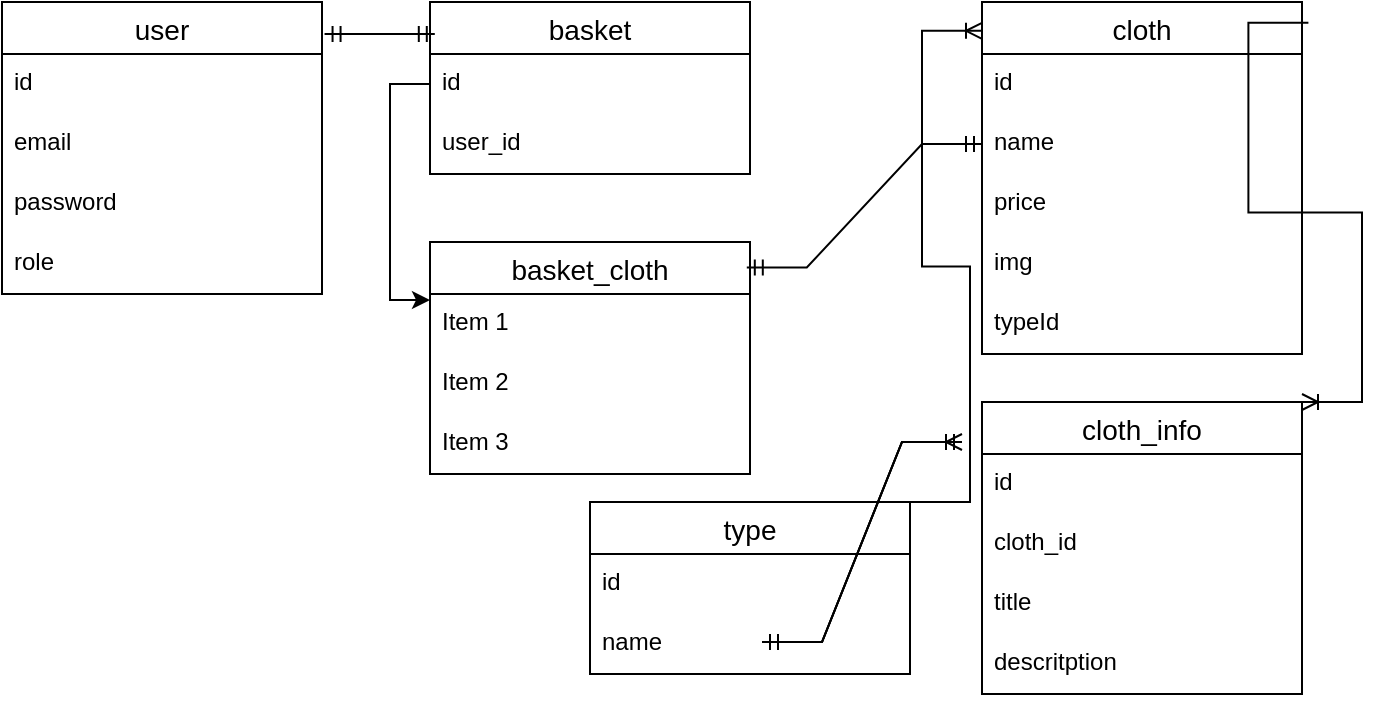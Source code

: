 <mxfile version="23.1.2" type="device">
  <diagram name="Страница — 1" id="X4U9_nWrPyfYsyIS-AxJ">
    <mxGraphModel dx="1050" dy="543" grid="1" gridSize="10" guides="1" tooltips="1" connect="1" arrows="1" fold="1" page="1" pageScale="1" pageWidth="827" pageHeight="1169" math="0" shadow="0">
      <root>
        <mxCell id="0" />
        <mxCell id="1" parent="0" />
        <mxCell id="NJrpVUTP866JMXt7_X-H-19" value="user" style="swimlane;fontStyle=0;childLayout=stackLayout;horizontal=1;startSize=26;horizontalStack=0;resizeParent=1;resizeParentMax=0;resizeLast=0;collapsible=1;marginBottom=0;align=center;fontSize=14;" vertex="1" parent="1">
          <mxGeometry x="40" y="70" width="160" height="146" as="geometry" />
        </mxCell>
        <mxCell id="NJrpVUTP866JMXt7_X-H-20" value="id&amp;nbsp;" style="text;strokeColor=none;fillColor=none;spacingLeft=4;spacingRight=4;overflow=hidden;rotatable=0;points=[[0,0.5],[1,0.5]];portConstraint=eastwest;fontSize=12;whiteSpace=wrap;html=1;" vertex="1" parent="NJrpVUTP866JMXt7_X-H-19">
          <mxGeometry y="26" width="160" height="30" as="geometry" />
        </mxCell>
        <mxCell id="NJrpVUTP866JMXt7_X-H-21" value="email" style="text;strokeColor=none;fillColor=none;spacingLeft=4;spacingRight=4;overflow=hidden;rotatable=0;points=[[0,0.5],[1,0.5]];portConstraint=eastwest;fontSize=12;whiteSpace=wrap;html=1;" vertex="1" parent="NJrpVUTP866JMXt7_X-H-19">
          <mxGeometry y="56" width="160" height="30" as="geometry" />
        </mxCell>
        <mxCell id="NJrpVUTP866JMXt7_X-H-22" value="password" style="text;strokeColor=none;fillColor=none;spacingLeft=4;spacingRight=4;overflow=hidden;rotatable=0;points=[[0,0.5],[1,0.5]];portConstraint=eastwest;fontSize=12;whiteSpace=wrap;html=1;" vertex="1" parent="NJrpVUTP866JMXt7_X-H-19">
          <mxGeometry y="86" width="160" height="30" as="geometry" />
        </mxCell>
        <mxCell id="NJrpVUTP866JMXt7_X-H-26" value="role&amp;nbsp;" style="text;strokeColor=none;fillColor=none;spacingLeft=4;spacingRight=4;overflow=hidden;rotatable=0;points=[[0,0.5],[1,0.5]];portConstraint=eastwest;fontSize=12;whiteSpace=wrap;html=1;" vertex="1" parent="NJrpVUTP866JMXt7_X-H-19">
          <mxGeometry y="116" width="160" height="30" as="geometry" />
        </mxCell>
        <mxCell id="NJrpVUTP866JMXt7_X-H-27" value="basket" style="swimlane;fontStyle=0;childLayout=stackLayout;horizontal=1;startSize=26;horizontalStack=0;resizeParent=1;resizeParentMax=0;resizeLast=0;collapsible=1;marginBottom=0;align=center;fontSize=14;" vertex="1" parent="1">
          <mxGeometry x="254" y="70" width="160" height="86" as="geometry" />
        </mxCell>
        <mxCell id="NJrpVUTP866JMXt7_X-H-28" value="id" style="text;strokeColor=none;fillColor=none;spacingLeft=4;spacingRight=4;overflow=hidden;rotatable=0;points=[[0,0.5],[1,0.5]];portConstraint=eastwest;fontSize=12;whiteSpace=wrap;html=1;" vertex="1" parent="NJrpVUTP866JMXt7_X-H-27">
          <mxGeometry y="26" width="160" height="30" as="geometry" />
        </mxCell>
        <mxCell id="NJrpVUTP866JMXt7_X-H-29" value="user_id" style="text;strokeColor=none;fillColor=none;spacingLeft=4;spacingRight=4;overflow=hidden;rotatable=0;points=[[0,0.5],[1,0.5]];portConstraint=eastwest;fontSize=12;whiteSpace=wrap;html=1;" vertex="1" parent="NJrpVUTP866JMXt7_X-H-27">
          <mxGeometry y="56" width="160" height="30" as="geometry" />
        </mxCell>
        <mxCell id="NJrpVUTP866JMXt7_X-H-31" value="cloth" style="swimlane;fontStyle=0;childLayout=stackLayout;horizontal=1;startSize=26;horizontalStack=0;resizeParent=1;resizeParentMax=0;resizeLast=0;collapsible=1;marginBottom=0;align=center;fontSize=14;" vertex="1" parent="1">
          <mxGeometry x="530" y="70" width="160" height="176" as="geometry" />
        </mxCell>
        <mxCell id="NJrpVUTP866JMXt7_X-H-32" value="id" style="text;strokeColor=none;fillColor=none;spacingLeft=4;spacingRight=4;overflow=hidden;rotatable=0;points=[[0,0.5],[1,0.5]];portConstraint=eastwest;fontSize=12;whiteSpace=wrap;html=1;" vertex="1" parent="NJrpVUTP866JMXt7_X-H-31">
          <mxGeometry y="26" width="160" height="30" as="geometry" />
        </mxCell>
        <mxCell id="NJrpVUTP866JMXt7_X-H-33" value="name" style="text;strokeColor=none;fillColor=none;spacingLeft=4;spacingRight=4;overflow=hidden;rotatable=0;points=[[0,0.5],[1,0.5]];portConstraint=eastwest;fontSize=12;whiteSpace=wrap;html=1;" vertex="1" parent="NJrpVUTP866JMXt7_X-H-31">
          <mxGeometry y="56" width="160" height="30" as="geometry" />
        </mxCell>
        <mxCell id="NJrpVUTP866JMXt7_X-H-34" value="price" style="text;strokeColor=none;fillColor=none;spacingLeft=4;spacingRight=4;overflow=hidden;rotatable=0;points=[[0,0.5],[1,0.5]];portConstraint=eastwest;fontSize=12;whiteSpace=wrap;html=1;" vertex="1" parent="NJrpVUTP866JMXt7_X-H-31">
          <mxGeometry y="86" width="160" height="30" as="geometry" />
        </mxCell>
        <mxCell id="NJrpVUTP866JMXt7_X-H-36" value="img" style="text;strokeColor=none;fillColor=none;spacingLeft=4;spacingRight=4;overflow=hidden;rotatable=0;points=[[0,0.5],[1,0.5]];portConstraint=eastwest;fontSize=12;whiteSpace=wrap;html=1;" vertex="1" parent="NJrpVUTP866JMXt7_X-H-31">
          <mxGeometry y="116" width="160" height="30" as="geometry" />
        </mxCell>
        <mxCell id="NJrpVUTP866JMXt7_X-H-37" value="typeId" style="text;strokeColor=none;fillColor=none;spacingLeft=4;spacingRight=4;overflow=hidden;rotatable=0;points=[[0,0.5],[1,0.5]];portConstraint=eastwest;fontSize=12;whiteSpace=wrap;html=1;" vertex="1" parent="NJrpVUTP866JMXt7_X-H-31">
          <mxGeometry y="146" width="160" height="30" as="geometry" />
        </mxCell>
        <mxCell id="NJrpVUTP866JMXt7_X-H-35" value="" style="edgeStyle=entityRelationEdgeStyle;fontSize=12;html=1;endArrow=ERmandOne;startArrow=ERmandOne;rounded=0;exitX=1.008;exitY=0.11;exitDx=0;exitDy=0;entryX=0.015;entryY=0.186;entryDx=0;entryDy=0;entryPerimeter=0;exitPerimeter=0;" edge="1" parent="1" source="NJrpVUTP866JMXt7_X-H-19" target="NJrpVUTP866JMXt7_X-H-27">
          <mxGeometry width="100" height="100" relative="1" as="geometry">
            <mxPoint x="190" y="230" as="sourcePoint" />
            <mxPoint x="290" y="130" as="targetPoint" />
          </mxGeometry>
        </mxCell>
        <mxCell id="NJrpVUTP866JMXt7_X-H-38" value="type" style="swimlane;fontStyle=0;childLayout=stackLayout;horizontal=1;startSize=26;horizontalStack=0;resizeParent=1;resizeParentMax=0;resizeLast=0;collapsible=1;marginBottom=0;align=center;fontSize=14;" vertex="1" parent="1">
          <mxGeometry x="334" y="320" width="160" height="86" as="geometry" />
        </mxCell>
        <mxCell id="NJrpVUTP866JMXt7_X-H-39" value="id" style="text;strokeColor=none;fillColor=none;spacingLeft=4;spacingRight=4;overflow=hidden;rotatable=0;points=[[0,0.5],[1,0.5]];portConstraint=eastwest;fontSize=12;whiteSpace=wrap;html=1;" vertex="1" parent="NJrpVUTP866JMXt7_X-H-38">
          <mxGeometry y="26" width="160" height="30" as="geometry" />
        </mxCell>
        <mxCell id="NJrpVUTP866JMXt7_X-H-40" value="name" style="text;strokeColor=none;fillColor=none;spacingLeft=4;spacingRight=4;overflow=hidden;rotatable=0;points=[[0,0.5],[1,0.5]];portConstraint=eastwest;fontSize=12;whiteSpace=wrap;html=1;" vertex="1" parent="NJrpVUTP866JMXt7_X-H-38">
          <mxGeometry y="56" width="160" height="30" as="geometry" />
        </mxCell>
        <mxCell id="NJrpVUTP866JMXt7_X-H-42" value="" style="edgeStyle=entityRelationEdgeStyle;fontSize=12;html=1;endArrow=ERoneToMany;rounded=0;entryX=0;entryY=0.082;entryDx=0;entryDy=0;entryPerimeter=0;exitX=1;exitY=0;exitDx=0;exitDy=0;" edge="1" parent="1" source="NJrpVUTP866JMXt7_X-H-38" target="NJrpVUTP866JMXt7_X-H-31">
          <mxGeometry width="100" height="100" relative="1" as="geometry">
            <mxPoint x="360" y="330" as="sourcePoint" />
            <mxPoint x="460" y="230" as="targetPoint" />
          </mxGeometry>
        </mxCell>
        <mxCell id="NJrpVUTP866JMXt7_X-H-43" value="cloth_info" style="swimlane;fontStyle=0;childLayout=stackLayout;horizontal=1;startSize=26;horizontalStack=0;resizeParent=1;resizeParentMax=0;resizeLast=0;collapsible=1;marginBottom=0;align=center;fontSize=14;" vertex="1" parent="1">
          <mxGeometry x="530" y="270" width="160" height="146" as="geometry" />
        </mxCell>
        <mxCell id="NJrpVUTP866JMXt7_X-H-44" value="id" style="text;strokeColor=none;fillColor=none;spacingLeft=4;spacingRight=4;overflow=hidden;rotatable=0;points=[[0,0.5],[1,0.5]];portConstraint=eastwest;fontSize=12;whiteSpace=wrap;html=1;" vertex="1" parent="NJrpVUTP866JMXt7_X-H-43">
          <mxGeometry y="26" width="160" height="30" as="geometry" />
        </mxCell>
        <mxCell id="NJrpVUTP866JMXt7_X-H-45" value="cloth_id" style="text;strokeColor=none;fillColor=none;spacingLeft=4;spacingRight=4;overflow=hidden;rotatable=0;points=[[0,0.5],[1,0.5]];portConstraint=eastwest;fontSize=12;whiteSpace=wrap;html=1;" vertex="1" parent="NJrpVUTP866JMXt7_X-H-43">
          <mxGeometry y="56" width="160" height="30" as="geometry" />
        </mxCell>
        <mxCell id="NJrpVUTP866JMXt7_X-H-46" value="title" style="text;strokeColor=none;fillColor=none;spacingLeft=4;spacingRight=4;overflow=hidden;rotatable=0;points=[[0,0.5],[1,0.5]];portConstraint=eastwest;fontSize=12;whiteSpace=wrap;html=1;" vertex="1" parent="NJrpVUTP866JMXt7_X-H-43">
          <mxGeometry y="86" width="160" height="30" as="geometry" />
        </mxCell>
        <mxCell id="NJrpVUTP866JMXt7_X-H-47" value="descritption" style="text;strokeColor=none;fillColor=none;spacingLeft=4;spacingRight=4;overflow=hidden;rotatable=0;points=[[0,0.5],[1,0.5]];portConstraint=eastwest;fontSize=12;whiteSpace=wrap;html=1;" vertex="1" parent="NJrpVUTP866JMXt7_X-H-43">
          <mxGeometry y="116" width="160" height="30" as="geometry" />
        </mxCell>
        <mxCell id="NJrpVUTP866JMXt7_X-H-48" value="" style="edgeStyle=entityRelationEdgeStyle;fontSize=12;html=1;endArrow=ERoneToMany;rounded=0;exitX=1.02;exitY=0.059;exitDx=0;exitDy=0;exitPerimeter=0;entryX=1;entryY=0;entryDx=0;entryDy=0;" edge="1" parent="1" source="NJrpVUTP866JMXt7_X-H-31" target="NJrpVUTP866JMXt7_X-H-43">
          <mxGeometry width="100" height="100" relative="1" as="geometry">
            <mxPoint x="680" y="200" as="sourcePoint" />
            <mxPoint x="780" y="100" as="targetPoint" />
            <Array as="points">
              <mxPoint x="730" y="130" />
              <mxPoint x="700" y="140" />
              <mxPoint x="750" y="120" />
              <mxPoint x="740" y="270" />
            </Array>
          </mxGeometry>
        </mxCell>
        <mxCell id="NJrpVUTP866JMXt7_X-H-49" value="basket_cloth" style="swimlane;fontStyle=0;childLayout=stackLayout;horizontal=1;startSize=26;horizontalStack=0;resizeParent=1;resizeParentMax=0;resizeLast=0;collapsible=1;marginBottom=0;align=center;fontSize=14;" vertex="1" parent="1">
          <mxGeometry x="254" y="190" width="160" height="116" as="geometry" />
        </mxCell>
        <mxCell id="NJrpVUTP866JMXt7_X-H-50" value="Item 1" style="text;strokeColor=none;fillColor=none;spacingLeft=4;spacingRight=4;overflow=hidden;rotatable=0;points=[[0,0.5],[1,0.5]];portConstraint=eastwest;fontSize=12;whiteSpace=wrap;html=1;" vertex="1" parent="NJrpVUTP866JMXt7_X-H-49">
          <mxGeometry y="26" width="160" height="30" as="geometry" />
        </mxCell>
        <mxCell id="NJrpVUTP866JMXt7_X-H-51" value="Item 2" style="text;strokeColor=none;fillColor=none;spacingLeft=4;spacingRight=4;overflow=hidden;rotatable=0;points=[[0,0.5],[1,0.5]];portConstraint=eastwest;fontSize=12;whiteSpace=wrap;html=1;" vertex="1" parent="NJrpVUTP866JMXt7_X-H-49">
          <mxGeometry y="56" width="160" height="30" as="geometry" />
        </mxCell>
        <mxCell id="NJrpVUTP866JMXt7_X-H-52" value="Item 3" style="text;strokeColor=none;fillColor=none;spacingLeft=4;spacingRight=4;overflow=hidden;rotatable=0;points=[[0,0.5],[1,0.5]];portConstraint=eastwest;fontSize=12;whiteSpace=wrap;html=1;" vertex="1" parent="NJrpVUTP866JMXt7_X-H-49">
          <mxGeometry y="86" width="160" height="30" as="geometry" />
        </mxCell>
        <mxCell id="NJrpVUTP866JMXt7_X-H-53" value="" style="edgeStyle=entityRelationEdgeStyle;fontSize=12;html=1;endArrow=ERoneToMany;rounded=0;" edge="1" parent="1">
          <mxGeometry width="100" height="100" relative="1" as="geometry">
            <mxPoint x="420" y="390" as="sourcePoint" />
            <mxPoint x="520" y="290" as="targetPoint" />
          </mxGeometry>
        </mxCell>
        <mxCell id="NJrpVUTP866JMXt7_X-H-54" style="edgeStyle=orthogonalEdgeStyle;rounded=0;orthogonalLoop=1;jettySize=auto;html=1;exitX=0;exitY=0.5;exitDx=0;exitDy=0;entryX=0;entryY=0.25;entryDx=0;entryDy=0;" edge="1" parent="1" source="NJrpVUTP866JMXt7_X-H-28" target="NJrpVUTP866JMXt7_X-H-49">
          <mxGeometry relative="1" as="geometry" />
        </mxCell>
        <mxCell id="NJrpVUTP866JMXt7_X-H-55" value="" style="edgeStyle=entityRelationEdgeStyle;fontSize=12;html=1;endArrow=ERmandOne;startArrow=ERmandOne;rounded=0;" edge="1" parent="1">
          <mxGeometry width="100" height="100" relative="1" as="geometry">
            <mxPoint x="420" y="390" as="sourcePoint" />
            <mxPoint x="520" y="290" as="targetPoint" />
          </mxGeometry>
        </mxCell>
        <mxCell id="NJrpVUTP866JMXt7_X-H-56" value="" style="edgeStyle=entityRelationEdgeStyle;fontSize=12;html=1;endArrow=ERmandOne;startArrow=ERmandOne;rounded=0;" edge="1" parent="1">
          <mxGeometry width="100" height="100" relative="1" as="geometry">
            <mxPoint x="420" y="390" as="sourcePoint" />
            <mxPoint x="520" y="290" as="targetPoint" />
          </mxGeometry>
        </mxCell>
        <mxCell id="NJrpVUTP866JMXt7_X-H-57" value="" style="edgeStyle=entityRelationEdgeStyle;fontSize=12;html=1;endArrow=ERmandOne;startArrow=ERmandOne;rounded=0;exitX=0.99;exitY=0.11;exitDx=0;exitDy=0;exitPerimeter=0;entryX=0;entryY=0.5;entryDx=0;entryDy=0;" edge="1" parent="1" source="NJrpVUTP866JMXt7_X-H-49" target="NJrpVUTP866JMXt7_X-H-33">
          <mxGeometry width="100" height="100" relative="1" as="geometry">
            <mxPoint x="410" y="310" as="sourcePoint" />
            <mxPoint x="510" y="210" as="targetPoint" />
          </mxGeometry>
        </mxCell>
      </root>
    </mxGraphModel>
  </diagram>
</mxfile>
